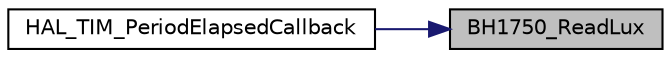 digraph "BH1750_ReadLux"
{
 // LATEX_PDF_SIZE
  edge [fontname="Helvetica",fontsize="10",labelfontname="Helvetica",labelfontsize="10"];
  node [fontname="Helvetica",fontsize="10",shape=record];
  rankdir="RL";
  Node1 [label="BH1750_ReadLux",height=0.2,width=0.4,color="black", fillcolor="grey75", style="filled", fontcolor="black",tooltip=" "];
  Node1 -> Node2 [dir="back",color="midnightblue",fontsize="10",style="solid",fontname="Helvetica"];
  Node2 [label="HAL_TIM_PeriodElapsedCallback",height=0.2,width=0.4,color="black", fillcolor="white", style="filled",URL="$main_8c.html#a8a3b0ad512a6e6c6157440b68d395eac",tooltip=" "];
}
